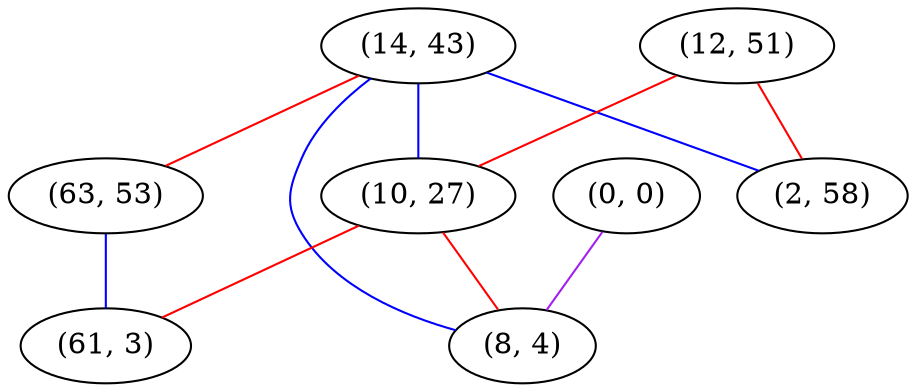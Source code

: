 graph "" {
"(14, 43)";
"(63, 53)";
"(12, 51)";
"(0, 0)";
"(10, 27)";
"(61, 3)";
"(2, 58)";
"(8, 4)";
"(14, 43)" -- "(8, 4)"  [color=blue, key=0, weight=3];
"(14, 43)" -- "(63, 53)"  [color=red, key=0, weight=1];
"(14, 43)" -- "(10, 27)"  [color=blue, key=0, weight=3];
"(14, 43)" -- "(2, 58)"  [color=blue, key=0, weight=3];
"(63, 53)" -- "(61, 3)"  [color=blue, key=0, weight=3];
"(12, 51)" -- "(10, 27)"  [color=red, key=0, weight=1];
"(12, 51)" -- "(2, 58)"  [color=red, key=0, weight=1];
"(0, 0)" -- "(8, 4)"  [color=purple, key=0, weight=4];
"(10, 27)" -- "(8, 4)"  [color=red, key=0, weight=1];
"(10, 27)" -- "(61, 3)"  [color=red, key=0, weight=1];
}
